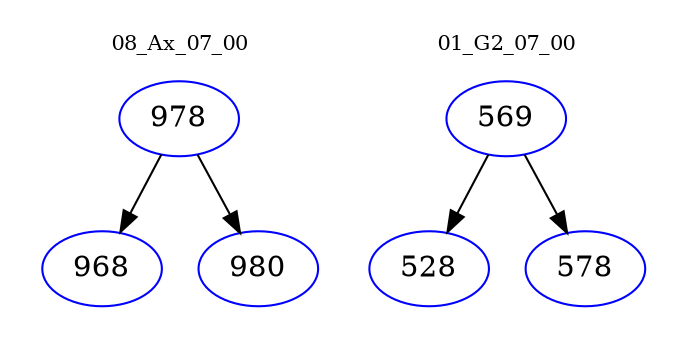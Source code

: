 digraph{
subgraph cluster_0 {
color = white
label = "08_Ax_07_00";
fontsize=10;
T0_978 [label="978", color="blue"]
T0_978 -> T0_968 [color="black"]
T0_968 [label="968", color="blue"]
T0_978 -> T0_980 [color="black"]
T0_980 [label="980", color="blue"]
}
subgraph cluster_1 {
color = white
label = "01_G2_07_00";
fontsize=10;
T1_569 [label="569", color="blue"]
T1_569 -> T1_528 [color="black"]
T1_528 [label="528", color="blue"]
T1_569 -> T1_578 [color="black"]
T1_578 [label="578", color="blue"]
}
}
